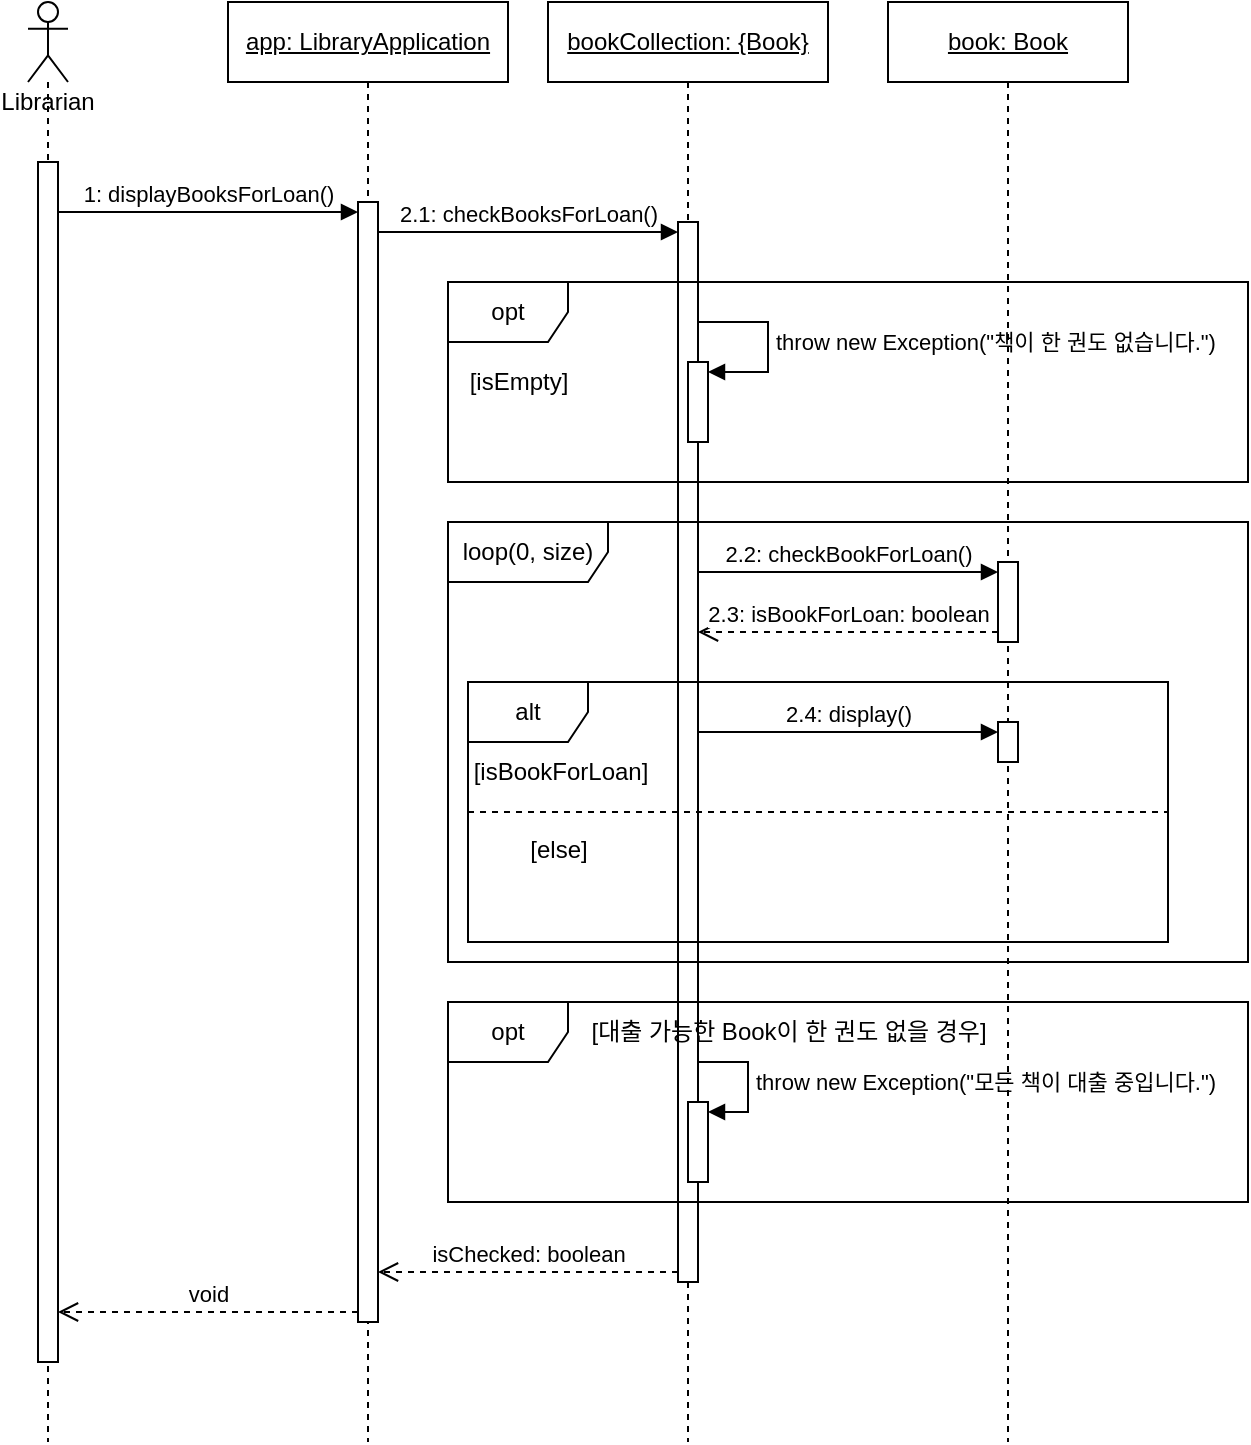 <mxfile version="22.1.11" type="google">
  <diagram name="Page-1" id="J_NiCZL-PPgqrKHo_S9Y">
    <mxGraphModel grid="1" page="1" gridSize="10" guides="1" tooltips="1" connect="1" arrows="1" fold="1" pageScale="1" pageWidth="850" pageHeight="1100" math="0" shadow="0">
      <root>
        <mxCell id="0" />
        <mxCell id="1" parent="0" />
        <mxCell id="6p2GN63daYN8jev6NqQu-4" value="Librarian" style="shape=umlLifeline;perimeter=lifelinePerimeter;whiteSpace=wrap;html=1;container=1;dropTarget=0;collapsible=0;recursiveResize=0;outlineConnect=0;portConstraint=eastwest;newEdgeStyle={&quot;curved&quot;:0,&quot;rounded&quot;:0};participant=umlActor;verticalAlign=top;spacingTop=36;" vertex="1" parent="1">
          <mxGeometry x="30" y="40" width="20" height="720" as="geometry" />
        </mxCell>
        <mxCell id="6p2GN63daYN8jev6NqQu-6" value="" style="html=1;points=[[0,0,0,0,5],[0,1,0,0,-5],[1,0,0,0,5],[1,1,0,0,-5]];perimeter=orthogonalPerimeter;outlineConnect=0;targetShapes=umlLifeline;portConstraint=eastwest;newEdgeStyle={&quot;curved&quot;:0,&quot;rounded&quot;:0};" vertex="1" parent="6p2GN63daYN8jev6NqQu-4">
          <mxGeometry x="5" y="80" width="10" height="600" as="geometry" />
        </mxCell>
        <mxCell id="6p2GN63daYN8jev6NqQu-14" value="&lt;u style=&quot;border-color: var(--border-color);&quot;&gt;app: LibraryApplication&lt;/u&gt;" style="shape=umlLifeline;perimeter=lifelinePerimeter;whiteSpace=wrap;html=1;container=1;dropTarget=0;collapsible=0;recursiveResize=0;outlineConnect=0;portConstraint=eastwest;newEdgeStyle={&quot;curved&quot;:0,&quot;rounded&quot;:0};" vertex="1" parent="1">
          <mxGeometry x="130" y="40" width="140" height="720" as="geometry" />
        </mxCell>
        <mxCell id="6p2GN63daYN8jev6NqQu-16" value="" style="html=1;points=[[0,0,0,0,5],[0,1,0,0,-5],[1,0,0,0,5],[1,1,0,0,-5]];perimeter=orthogonalPerimeter;outlineConnect=0;targetShapes=umlLifeline;portConstraint=eastwest;newEdgeStyle={&quot;curved&quot;:0,&quot;rounded&quot;:0};" vertex="1" parent="6p2GN63daYN8jev6NqQu-14">
          <mxGeometry x="65" y="100" width="10" height="560" as="geometry" />
        </mxCell>
        <mxCell id="6p2GN63daYN8jev6NqQu-18" value="&lt;div style=&quot;border-color: var(--border-color);&quot;&gt;1: displayBooksForLoan()&lt;br&gt;&lt;/div&gt;" style="html=1;verticalAlign=bottom;endArrow=block;curved=0;rounded=0;entryX=0;entryY=0;entryDx=0;entryDy=5;" edge="1" parent="1" source="6p2GN63daYN8jev6NqQu-6" target="6p2GN63daYN8jev6NqQu-16">
          <mxGeometry x="0.003" relative="1" as="geometry">
            <mxPoint x="45" y="145" as="sourcePoint" />
            <mxPoint as="offset" />
          </mxGeometry>
        </mxCell>
        <mxCell id="6p2GN63daYN8jev6NqQu-17" value="void" style="html=1;verticalAlign=bottom;endArrow=open;dashed=1;endSize=8;curved=0;rounded=0;exitX=0;exitY=1;exitDx=0;exitDy=-5;exitPerimeter=0;" edge="1" parent="1" source="6p2GN63daYN8jev6NqQu-16" target="6p2GN63daYN8jev6NqQu-6">
          <mxGeometry relative="1" as="geometry">
            <mxPoint x="45" y="355" as="targetPoint" />
          </mxGeometry>
        </mxCell>
        <mxCell id="6p2GN63daYN8jev6NqQu-21" value="&lt;u style=&quot;border-color: var(--border-color);&quot;&gt;bookCollection: {Book}&lt;/u&gt;" style="shape=umlLifeline;perimeter=lifelinePerimeter;whiteSpace=wrap;html=1;container=1;dropTarget=0;collapsible=0;recursiveResize=0;outlineConnect=0;portConstraint=eastwest;newEdgeStyle={&quot;curved&quot;:0,&quot;rounded&quot;:0};" vertex="1" parent="1">
          <mxGeometry x="290" y="40" width="140" height="720" as="geometry" />
        </mxCell>
        <mxCell id="S1BBw59gadOTSBR4Dm67-1" value="" style="html=1;points=[[0,0,0,0,5],[0,1,0,0,-5],[1,0,0,0,5],[1,1,0,0,-5]];perimeter=orthogonalPerimeter;outlineConnect=0;targetShapes=umlLifeline;portConstraint=eastwest;newEdgeStyle={&quot;curved&quot;:0,&quot;rounded&quot;:0};" vertex="1" parent="6p2GN63daYN8jev6NqQu-21">
          <mxGeometry x="65" y="110" width="10" height="530" as="geometry" />
        </mxCell>
        <mxCell id="S1BBw59gadOTSBR4Dm67-5" value="" style="html=1;points=[[0,0,0,0,5],[0,1,0,0,-5],[1,0,0,0,5],[1,1,0,0,-5]];perimeter=orthogonalPerimeter;outlineConnect=0;targetShapes=umlLifeline;portConstraint=eastwest;newEdgeStyle={&quot;curved&quot;:0,&quot;rounded&quot;:0};" vertex="1" parent="6p2GN63daYN8jev6NqQu-21">
          <mxGeometry x="70" y="180" width="10" height="40" as="geometry" />
        </mxCell>
        <mxCell id="S1BBw59gadOTSBR4Dm67-6" value="throw new Exception(&quot;책이 한 권도 없습니다.&quot;)" style="html=1;align=left;spacingLeft=2;endArrow=block;rounded=0;edgeStyle=orthogonalEdgeStyle;curved=0;rounded=0;entryX=1;entryY=0;entryDx=0;entryDy=5;entryPerimeter=0;" edge="1" parent="6p2GN63daYN8jev6NqQu-21" target="S1BBw59gadOTSBR4Dm67-5">
          <mxGeometry x="0.004" relative="1" as="geometry">
            <mxPoint x="75" y="160" as="sourcePoint" />
            <Array as="points">
              <mxPoint x="110" y="160" />
              <mxPoint x="110" y="185" />
            </Array>
            <mxPoint as="offset" />
          </mxGeometry>
        </mxCell>
        <mxCell id="S1BBw59gadOTSBR4Dm67-34" value="" style="html=1;points=[[0,0,0,0,5],[0,1,0,0,-5],[1,0,0,0,5],[1,1,0,0,-5]];perimeter=orthogonalPerimeter;outlineConnect=0;targetShapes=umlLifeline;portConstraint=eastwest;newEdgeStyle={&quot;curved&quot;:0,&quot;rounded&quot;:0};" vertex="1" parent="6p2GN63daYN8jev6NqQu-21">
          <mxGeometry x="70" y="550" width="10" height="40" as="geometry" />
        </mxCell>
        <mxCell id="S1BBw59gadOTSBR4Dm67-35" value="throw new Exception(&quot;모든 책이 대출 중입니다.&quot;)" style="html=1;align=left;spacingLeft=2;endArrow=block;rounded=0;edgeStyle=orthogonalEdgeStyle;curved=0;rounded=0;entryX=1;entryY=0;entryDx=0;entryDy=5;entryPerimeter=0;" edge="1" parent="6p2GN63daYN8jev6NqQu-21" target="S1BBw59gadOTSBR4Dm67-34">
          <mxGeometry x="0.006" relative="1" as="geometry">
            <mxPoint x="75" y="530" as="sourcePoint" />
            <Array as="points">
              <mxPoint x="100" y="530" />
              <mxPoint x="100" y="555" />
            </Array>
            <mxPoint as="offset" />
          </mxGeometry>
        </mxCell>
        <mxCell id="6p2GN63daYN8jev6NqQu-23" value="&lt;u style=&quot;border-color: var(--border-color);&quot;&gt;book: Book&lt;/u&gt;" style="shape=umlLifeline;perimeter=lifelinePerimeter;whiteSpace=wrap;html=1;container=1;dropTarget=0;collapsible=0;recursiveResize=0;outlineConnect=0;portConstraint=eastwest;newEdgeStyle={&quot;curved&quot;:0,&quot;rounded&quot;:0};" vertex="1" parent="1">
          <mxGeometry x="460" y="40" width="120" height="720" as="geometry" />
        </mxCell>
        <mxCell id="S1BBw59gadOTSBR4Dm67-19" value="" style="html=1;points=[[0,0,0,0,5],[0,1,0,0,-5],[1,0,0,0,5],[1,1,0,0,-5]];perimeter=orthogonalPerimeter;outlineConnect=0;targetShapes=umlLifeline;portConstraint=eastwest;newEdgeStyle={&quot;curved&quot;:0,&quot;rounded&quot;:0};" vertex="1" parent="6p2GN63daYN8jev6NqQu-23">
          <mxGeometry x="55" y="280" width="10" height="40" as="geometry" />
        </mxCell>
        <mxCell id="S1BBw59gadOTSBR4Dm67-27" value="" style="html=1;points=[[0,0,0,0,5],[0,1,0,0,-5],[1,0,0,0,5],[1,1,0,0,-5]];perimeter=orthogonalPerimeter;outlineConnect=0;targetShapes=umlLifeline;portConstraint=eastwest;newEdgeStyle={&quot;curved&quot;:0,&quot;rounded&quot;:0};" vertex="1" parent="6p2GN63daYN8jev6NqQu-23">
          <mxGeometry x="55" y="360" width="10" height="20" as="geometry" />
        </mxCell>
        <mxCell id="S1BBw59gadOTSBR4Dm67-3" value="isChecked: boolean" style="html=1;verticalAlign=bottom;endArrow=open;dashed=1;endSize=8;curved=0;rounded=0;exitX=0;exitY=1;exitDx=0;exitDy=-5;" edge="1" parent="1" source="S1BBw59gadOTSBR4Dm67-1" target="6p2GN63daYN8jev6NqQu-16">
          <mxGeometry relative="1" as="geometry">
            <mxPoint x="280" y="225" as="targetPoint" />
          </mxGeometry>
        </mxCell>
        <mxCell id="S1BBw59gadOTSBR4Dm67-2" value="2.1: checkBooksForLoan()" style="html=1;verticalAlign=bottom;endArrow=block;curved=0;rounded=0;entryX=0;entryY=0;entryDx=0;entryDy=5;" edge="1" parent="1" source="6p2GN63daYN8jev6NqQu-16" target="S1BBw59gadOTSBR4Dm67-1">
          <mxGeometry relative="1" as="geometry">
            <mxPoint x="280" y="155" as="sourcePoint" />
          </mxGeometry>
        </mxCell>
        <mxCell id="S1BBw59gadOTSBR4Dm67-9" value="" style="group;dropTarget=0;" vertex="1" connectable="0" parent="1">
          <mxGeometry x="240" y="180" width="400" height="100" as="geometry" />
        </mxCell>
        <mxCell id="S1BBw59gadOTSBR4Dm67-7" value="opt" style="shape=umlFrame;whiteSpace=wrap;html=1;pointerEvents=0;" vertex="1" parent="S1BBw59gadOTSBR4Dm67-9">
          <mxGeometry width="400" height="100" as="geometry" />
        </mxCell>
        <mxCell id="S1BBw59gadOTSBR4Dm67-8" value="[isEmpty]" style="text;html=1;align=center;verticalAlign=middle;resizable=0;points=[];autosize=1;strokeColor=none;fillColor=none;" vertex="1" parent="S1BBw59gadOTSBR4Dm67-9">
          <mxGeometry y="34.999" width="70" height="30" as="geometry" />
        </mxCell>
        <mxCell id="S1BBw59gadOTSBR4Dm67-16" value="" style="group;dropTarget=0;" vertex="1" connectable="0" parent="1">
          <mxGeometry x="240" y="300" width="400" height="220" as="geometry" />
        </mxCell>
        <mxCell id="S1BBw59gadOTSBR4Dm67-17" value="loop(0, size)" style="shape=umlFrame;whiteSpace=wrap;html=1;pointerEvents=0;width=80;height=30;" vertex="1" parent="S1BBw59gadOTSBR4Dm67-16">
          <mxGeometry width="400.0" height="220" as="geometry" />
        </mxCell>
        <mxCell id="S1BBw59gadOTSBR4Dm67-20" value="2.2: checkBookForLoan()" style="html=1;verticalAlign=bottom;endArrow=block;curved=0;rounded=0;entryX=0;entryY=0;entryDx=0;entryDy=5;" edge="1" parent="1" source="S1BBw59gadOTSBR4Dm67-1" target="S1BBw59gadOTSBR4Dm67-19">
          <mxGeometry x="0.003" relative="1" as="geometry">
            <mxPoint x="450" y="315" as="sourcePoint" />
            <mxPoint as="offset" />
          </mxGeometry>
        </mxCell>
        <mxCell id="S1BBw59gadOTSBR4Dm67-21" value="2.3: isBookForLoan: boolean" style="html=1;verticalAlign=bottom;endArrow=open;dashed=1;endSize=8;curved=0;rounded=0;exitX=0;exitY=1;exitDx=0;exitDy=-5;" edge="1" parent="1" source="S1BBw59gadOTSBR4Dm67-19" target="S1BBw59gadOTSBR4Dm67-1">
          <mxGeometry relative="1" as="geometry">
            <mxPoint x="450" y="385" as="targetPoint" />
          </mxGeometry>
        </mxCell>
        <mxCell id="S1BBw59gadOTSBR4Dm67-22" value="" style="group;dropTarget=0;" vertex="1" connectable="0" parent="1">
          <mxGeometry x="250" y="380" width="350" height="130" as="geometry" />
        </mxCell>
        <mxCell id="S1BBw59gadOTSBR4Dm67-23" value="alt" style="shape=umlFrame;whiteSpace=wrap;html=1;pointerEvents=0;" vertex="1" parent="S1BBw59gadOTSBR4Dm67-22">
          <mxGeometry width="350" height="130" as="geometry" />
        </mxCell>
        <mxCell id="S1BBw59gadOTSBR4Dm67-24" value="[isBookForLoan]" style="text;html=1;align=center;verticalAlign=middle;resizable=0;points=[];autosize=1;strokeColor=none;fillColor=none;" vertex="1" parent="S1BBw59gadOTSBR4Dm67-22">
          <mxGeometry x="-8.75" y="29.998" width="110" height="30" as="geometry" />
        </mxCell>
        <mxCell id="S1BBw59gadOTSBR4Dm67-28" value="2.4: display()" style="html=1;verticalAlign=bottom;startArrow=none;endArrow=block;startSize=8;curved=0;rounded=0;entryX=0;entryY=0;entryDx=0;entryDy=5;startFill=0;" edge="1" parent="1" source="S1BBw59gadOTSBR4Dm67-1" target="S1BBw59gadOTSBR4Dm67-27">
          <mxGeometry relative="1" as="geometry">
            <mxPoint x="445" y="405" as="sourcePoint" />
          </mxGeometry>
        </mxCell>
        <mxCell id="S1BBw59gadOTSBR4Dm67-31" value="" style="group;dropTarget=0;" vertex="1" connectable="0" parent="1">
          <mxGeometry x="240" y="540" width="400" height="100" as="geometry" />
        </mxCell>
        <mxCell id="S1BBw59gadOTSBR4Dm67-32" value="opt" style="shape=umlFrame;whiteSpace=wrap;html=1;pointerEvents=0;" vertex="1" parent="S1BBw59gadOTSBR4Dm67-31">
          <mxGeometry width="400" height="100.0" as="geometry" />
        </mxCell>
        <mxCell id="S1BBw59gadOTSBR4Dm67-33" value="[대출 가능한 Book이 한 권도 없을 경우]" style="text;html=1;align=center;verticalAlign=middle;resizable=0;points=[];autosize=1;strokeColor=none;fillColor=none;" vertex="1" parent="S1BBw59gadOTSBR4Dm67-31">
          <mxGeometry x="55" y="-0.001" width="230" height="30" as="geometry" />
        </mxCell>
        <mxCell id="LxqhwrC3xE0Sy-jbqQcg-1" value="" style="line;strokeWidth=1;fillColor=none;align=left;verticalAlign=middle;spacingTop=-1;spacingLeft=3;spacingRight=3;rotatable=0;labelPosition=right;points=[];portConstraint=eastwest;strokeColor=inherit;dashed=1;" vertex="1" parent="1">
          <mxGeometry x="250" y="441" width="350" height="8" as="geometry" />
        </mxCell>
        <mxCell id="LxqhwrC3xE0Sy-jbqQcg-2" value="[else]" style="text;html=1;align=center;verticalAlign=middle;resizable=0;points=[];autosize=1;strokeColor=none;fillColor=none;" vertex="1" parent="1">
          <mxGeometry x="270" y="448.998" width="50" height="30" as="geometry" />
        </mxCell>
      </root>
    </mxGraphModel>
  </diagram>
</mxfile>
